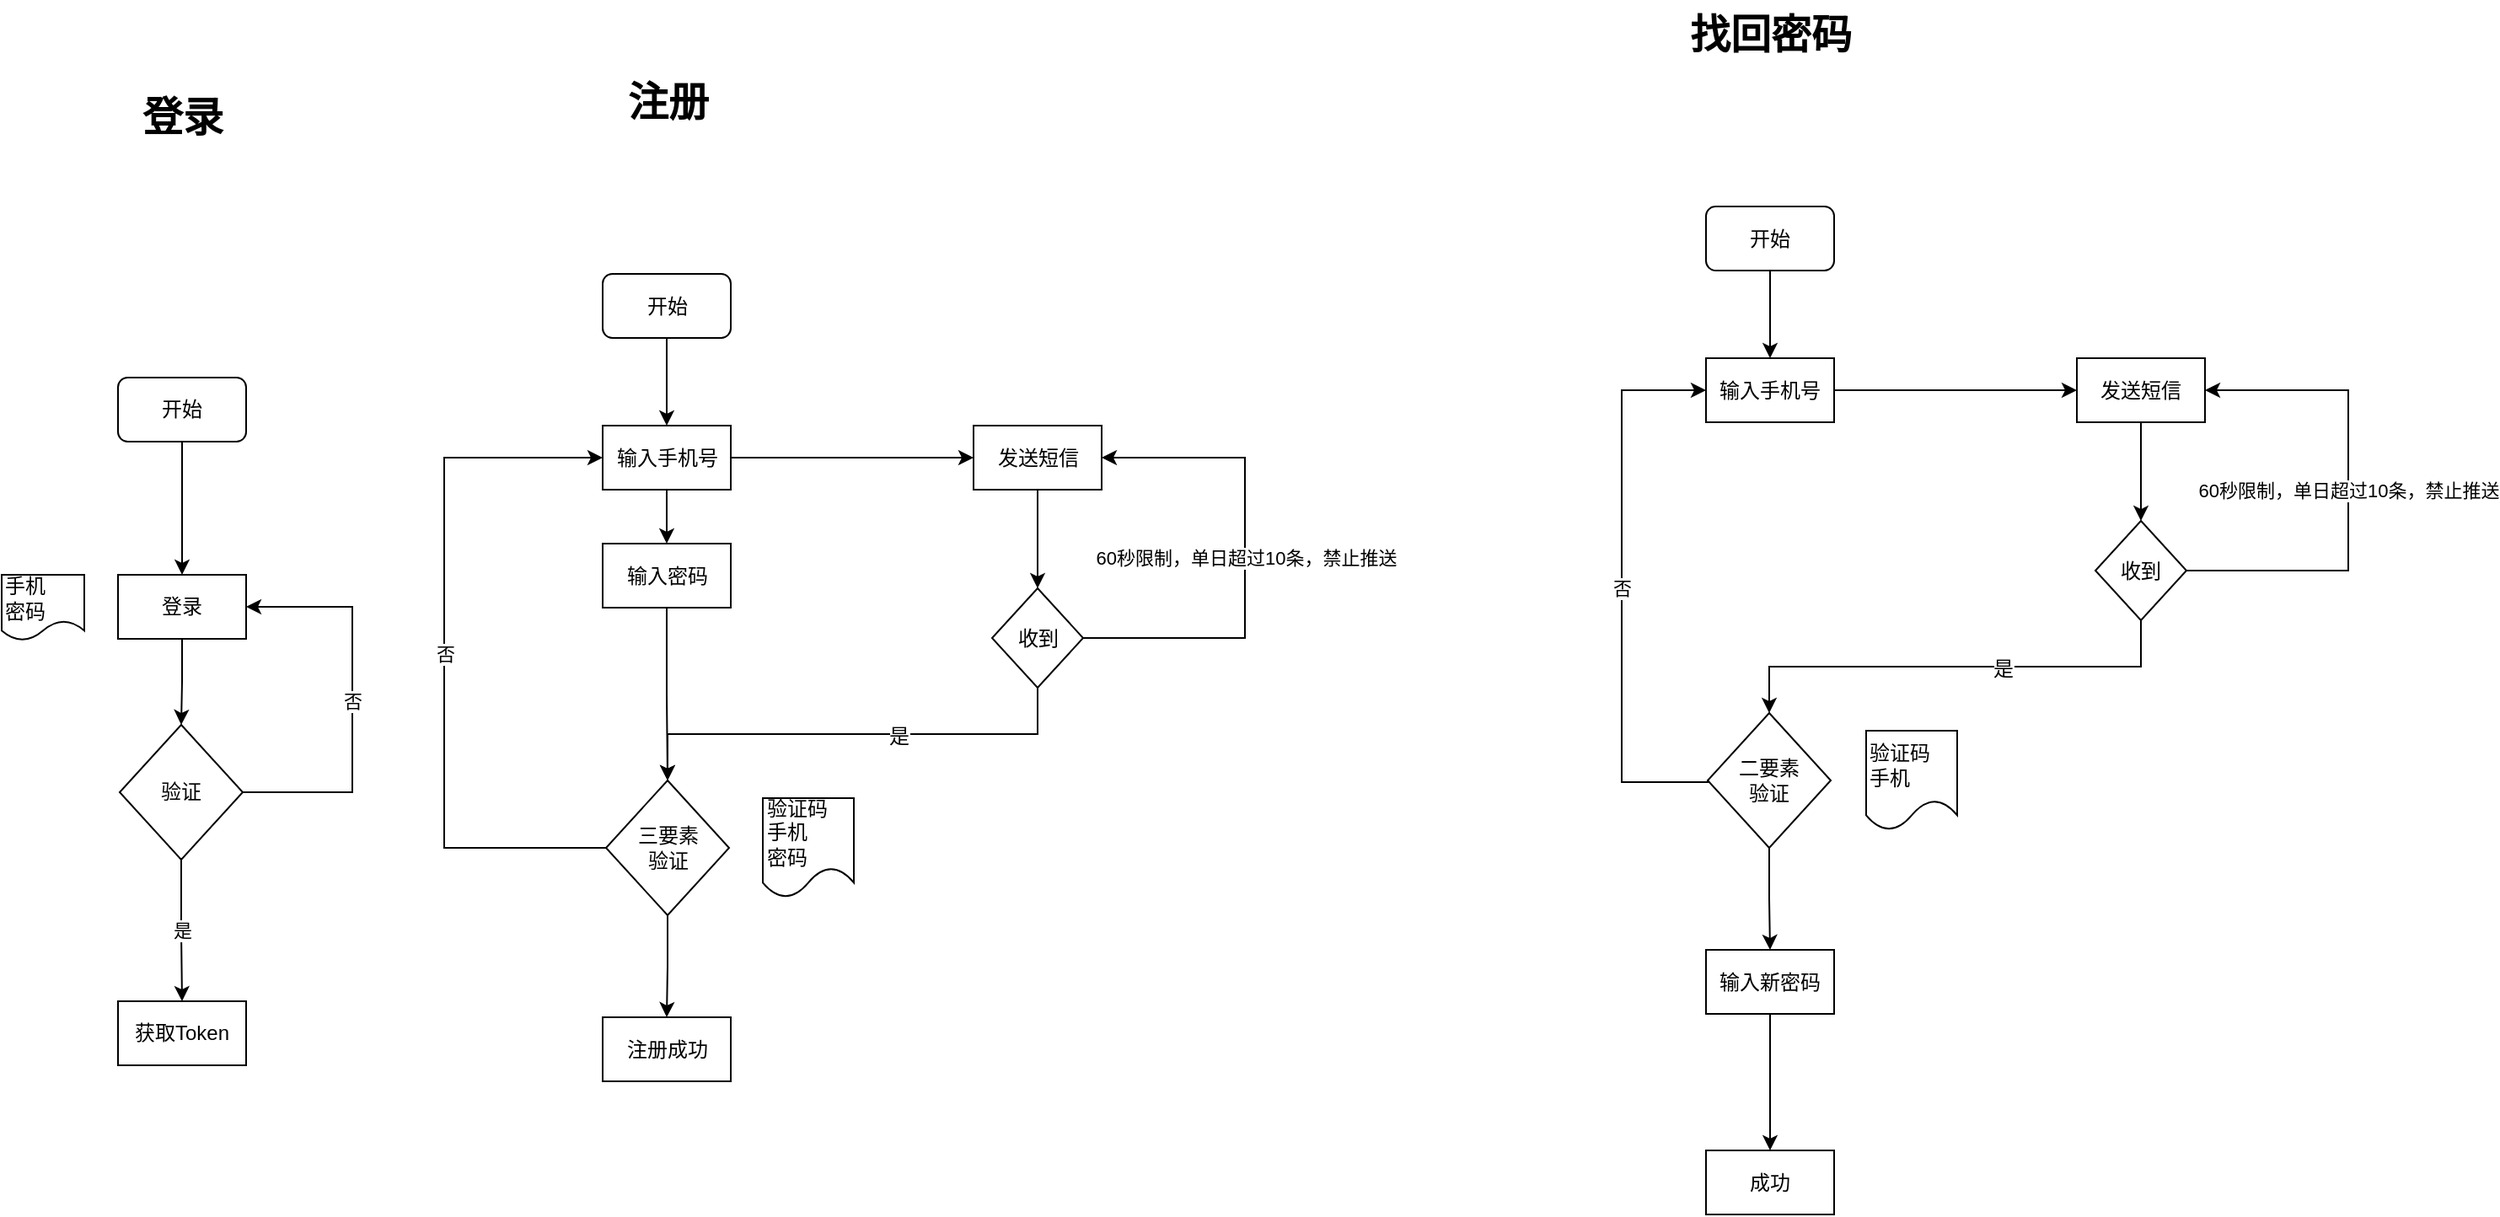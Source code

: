 <mxfile version="10.6.3" type="github"><diagram id="gUZeiDB5O_Fe9tw6GaZX" name="第 1 页"><mxGraphModel dx="1394" dy="1196" grid="0" gridSize="10" guides="1" tooltips="1" connect="1" arrows="1" fold="1" page="0" pageScale="1" pageWidth="827" pageHeight="1169" math="0" shadow="0"><root><mxCell id="0"/><mxCell id="1" parent="0"/><mxCell id="ZDdCqOytWd_tNysO28B2-3" style="edgeStyle=orthogonalEdgeStyle;rounded=0;orthogonalLoop=1;jettySize=auto;html=1;exitX=0.5;exitY=1;exitDx=0;exitDy=0;entryX=0.5;entryY=0;entryDx=0;entryDy=0;" parent="1" source="ZDdCqOytWd_tNysO28B2-1" target="ZDdCqOytWd_tNysO28B2-2" edge="1"><mxGeometry relative="1" as="geometry"/></mxCell><mxCell id="ZDdCqOytWd_tNysO28B2-1" value="开始" style="rounded=1;whiteSpace=wrap;html=1;" parent="1" vertex="1"><mxGeometry x="211" y="-1" width="76" height="38" as="geometry"/></mxCell><mxCell id="ZDdCqOytWd_tNysO28B2-7" style="edgeStyle=orthogonalEdgeStyle;rounded=0;orthogonalLoop=1;jettySize=auto;html=1;exitX=0.5;exitY=1;exitDx=0;exitDy=0;" parent="1" source="ZDdCqOytWd_tNysO28B2-2" target="ZDdCqOytWd_tNysO28B2-6" edge="1"><mxGeometry relative="1" as="geometry"/></mxCell><mxCell id="ZDdCqOytWd_tNysO28B2-2" value="登录" style="rounded=0;whiteSpace=wrap;html=1;" parent="1" vertex="1"><mxGeometry x="211" y="116" width="76" height="38" as="geometry"/></mxCell><mxCell id="ZDdCqOytWd_tNysO28B2-8" value="否" style="edgeStyle=orthogonalEdgeStyle;rounded=0;orthogonalLoop=1;jettySize=auto;html=1;exitX=1;exitY=0.5;exitDx=0;exitDy=0;entryX=1;entryY=0.5;entryDx=0;entryDy=0;" parent="1" source="ZDdCqOytWd_tNysO28B2-6" target="ZDdCqOytWd_tNysO28B2-2" edge="1"><mxGeometry relative="1" as="geometry"><Array as="points"><mxPoint x="350" y="245"/><mxPoint x="350" y="135"/></Array></mxGeometry></mxCell><mxCell id="ZDdCqOytWd_tNysO28B2-10" value="是" style="edgeStyle=orthogonalEdgeStyle;rounded=0;orthogonalLoop=1;jettySize=auto;html=1;exitX=0.5;exitY=1;exitDx=0;exitDy=0;" parent="1" source="ZDdCqOytWd_tNysO28B2-6" target="ZDdCqOytWd_tNysO28B2-9" edge="1"><mxGeometry relative="1" as="geometry"/></mxCell><mxCell id="ZDdCqOytWd_tNysO28B2-6" value="验证" style="rhombus;whiteSpace=wrap;html=1;" parent="1" vertex="1"><mxGeometry x="212" y="205" width="73" height="80" as="geometry"/></mxCell><mxCell id="ZDdCqOytWd_tNysO28B2-9" value="获取Token" style="rounded=0;whiteSpace=wrap;html=1;" parent="1" vertex="1"><mxGeometry x="211" y="369" width="76" height="38" as="geometry"/></mxCell><mxCell id="ZDdCqOytWd_tNysO28B2-22" style="edgeStyle=orthogonalEdgeStyle;rounded=0;orthogonalLoop=1;jettySize=auto;html=1;exitX=0.5;exitY=1;exitDx=0;exitDy=0;" parent="1" source="ZDdCqOytWd_tNysO28B2-12" target="ZDdCqOytWd_tNysO28B2-21" edge="1"><mxGeometry relative="1" as="geometry"/></mxCell><mxCell id="ZDdCqOytWd_tNysO28B2-12" value="开始" style="rounded=1;whiteSpace=wrap;html=1;" parent="1" vertex="1"><mxGeometry x="498.5" y="-62.5" width="76" height="38" as="geometry"/></mxCell><mxCell id="ZDdCqOytWd_tNysO28B2-19" value="手机&lt;br&gt;密码&lt;br&gt;" style="shape=document;whiteSpace=wrap;html=1;boundedLbl=1;align=left;" parent="1" vertex="1"><mxGeometry x="142" y="116" width="49" height="39" as="geometry"/></mxCell><mxCell id="ZDdCqOytWd_tNysO28B2-20" value="验证码&lt;br&gt;手机&lt;br&gt;密码&lt;br&gt;" style="shape=document;whiteSpace=wrap;html=1;boundedLbl=1;align=left;" parent="1" vertex="1"><mxGeometry x="593.5" y="248.5" width="54" height="59" as="geometry"/></mxCell><mxCell id="ZDdCqOytWd_tNysO28B2-25" style="edgeStyle=orthogonalEdgeStyle;rounded=0;orthogonalLoop=1;jettySize=auto;html=1;exitX=1;exitY=0.5;exitDx=0;exitDy=0;" parent="1" source="ZDdCqOytWd_tNysO28B2-21" target="ZDdCqOytWd_tNysO28B2-24" edge="1"><mxGeometry relative="1" as="geometry"/></mxCell><mxCell id="ZDdCqOytWd_tNysO28B2-37" style="edgeStyle=orthogonalEdgeStyle;rounded=0;orthogonalLoop=1;jettySize=auto;html=1;exitX=0.5;exitY=1;exitDx=0;exitDy=0;" parent="1" source="ZDdCqOytWd_tNysO28B2-21" target="ZDdCqOytWd_tNysO28B2-36" edge="1"><mxGeometry relative="1" as="geometry"/></mxCell><mxCell id="ZDdCqOytWd_tNysO28B2-21" value="输入手机号" style="rounded=0;whiteSpace=wrap;html=1;" parent="1" vertex="1"><mxGeometry x="498.5" y="27.5" width="76" height="38" as="geometry"/></mxCell><mxCell id="ZDdCqOytWd_tNysO28B2-27" style="edgeStyle=orthogonalEdgeStyle;rounded=0;orthogonalLoop=1;jettySize=auto;html=1;exitX=0.5;exitY=1;exitDx=0;exitDy=0;" parent="1" source="ZDdCqOytWd_tNysO28B2-24" target="ZDdCqOytWd_tNysO28B2-26" edge="1"><mxGeometry relative="1" as="geometry"/></mxCell><mxCell id="ZDdCqOytWd_tNysO28B2-24" value="发送短信" style="rounded=0;whiteSpace=wrap;html=1;" parent="1" vertex="1"><mxGeometry x="718.5" y="27.5" width="76" height="38" as="geometry"/></mxCell><mxCell id="ZDdCqOytWd_tNysO28B2-28" value="60秒限制，单日超过10条，禁止推送" style="edgeStyle=orthogonalEdgeStyle;rounded=0;orthogonalLoop=1;jettySize=auto;html=1;exitX=1;exitY=0.5;exitDx=0;exitDy=0;entryX=1;entryY=0.5;entryDx=0;entryDy=0;" parent="1" source="ZDdCqOytWd_tNysO28B2-26" target="ZDdCqOytWd_tNysO28B2-24" edge="1"><mxGeometry relative="1" as="geometry"><Array as="points"><mxPoint x="879.5" y="153.5"/><mxPoint x="879.5" y="46.5"/></Array></mxGeometry></mxCell><mxCell id="ZDdCqOytWd_tNysO28B2-33" style="edgeStyle=orthogonalEdgeStyle;rounded=0;orthogonalLoop=1;jettySize=auto;html=1;exitX=0.5;exitY=1;exitDx=0;exitDy=0;entryX=0.5;entryY=0;entryDx=0;entryDy=0;" parent="1" source="ZDdCqOytWd_tNysO28B2-26" target="ZDdCqOytWd_tNysO28B2-30" edge="1"><mxGeometry relative="1" as="geometry"/></mxCell><mxCell id="ZDdCqOytWd_tNysO28B2-34" value="是" style="text;html=1;resizable=0;points=[];align=center;verticalAlign=middle;labelBackgroundColor=#ffffff;" parent="ZDdCqOytWd_tNysO28B2-33" vertex="1" connectable="0"><mxGeometry x="-0.2" y="1" relative="1" as="geometry"><mxPoint as="offset"/></mxGeometry></mxCell><mxCell id="ZDdCqOytWd_tNysO28B2-26" value="收到" style="rhombus;whiteSpace=wrap;html=1;" parent="1" vertex="1"><mxGeometry x="729.5" y="124" width="54" height="59" as="geometry"/></mxCell><mxCell id="ZDdCqOytWd_tNysO28B2-35" value="否" style="edgeStyle=orthogonalEdgeStyle;rounded=0;orthogonalLoop=1;jettySize=auto;html=1;exitX=0;exitY=0.5;exitDx=0;exitDy=0;entryX=0;entryY=0.5;entryDx=0;entryDy=0;" parent="1" source="ZDdCqOytWd_tNysO28B2-30" target="ZDdCqOytWd_tNysO28B2-21" edge="1"><mxGeometry relative="1" as="geometry"><Array as="points"><mxPoint x="404.5" y="278.5"/><mxPoint x="404.5" y="46.5"/></Array></mxGeometry></mxCell><mxCell id="ZDdCqOytWd_tNysO28B2-40" style="edgeStyle=orthogonalEdgeStyle;rounded=0;orthogonalLoop=1;jettySize=auto;html=1;exitX=0.5;exitY=1;exitDx=0;exitDy=0;" parent="1" source="ZDdCqOytWd_tNysO28B2-30" target="ZDdCqOytWd_tNysO28B2-39" edge="1"><mxGeometry relative="1" as="geometry"/></mxCell><mxCell id="ZDdCqOytWd_tNysO28B2-30" value="三要素&lt;br&gt;验证" style="rhombus;whiteSpace=wrap;html=1;" parent="1" vertex="1"><mxGeometry x="500.5" y="238" width="73" height="80" as="geometry"/></mxCell><mxCell id="ZDdCqOytWd_tNysO28B2-38" style="edgeStyle=orthogonalEdgeStyle;rounded=0;orthogonalLoop=1;jettySize=auto;html=1;exitX=0.5;exitY=1;exitDx=0;exitDy=0;" parent="1" source="ZDdCqOytWd_tNysO28B2-36" target="ZDdCqOytWd_tNysO28B2-30" edge="1"><mxGeometry relative="1" as="geometry"/></mxCell><mxCell id="ZDdCqOytWd_tNysO28B2-36" value="输入密码" style="rounded=0;whiteSpace=wrap;html=1;" parent="1" vertex="1"><mxGeometry x="498.5" y="97.5" width="76" height="38" as="geometry"/></mxCell><mxCell id="ZDdCqOytWd_tNysO28B2-39" value="注册成功" style="rounded=0;whiteSpace=wrap;html=1;" parent="1" vertex="1"><mxGeometry x="498.5" y="378.5" width="76" height="38" as="geometry"/></mxCell><mxCell id="ZDdCqOytWd_tNysO28B2-41" value="登录" style="text;strokeColor=none;fillColor=none;html=1;fontSize=24;fontStyle=1;verticalAlign=middle;align=center;" parent="1" vertex="1"><mxGeometry x="198.5" y="-175" width="100" height="40" as="geometry"/></mxCell><mxCell id="ZDdCqOytWd_tNysO28B2-42" value="注册" style="text;strokeColor=none;fillColor=none;html=1;fontSize=24;fontStyle=1;verticalAlign=middle;align=center;" parent="1" vertex="1"><mxGeometry x="486.5" y="-184.5" width="100" height="40" as="geometry"/></mxCell><mxCell id="ZDdCqOytWd_tNysO28B2-43" style="edgeStyle=orthogonalEdgeStyle;rounded=0;orthogonalLoop=1;jettySize=auto;html=1;exitX=0.5;exitY=1;exitDx=0;exitDy=0;" parent="1" source="ZDdCqOytWd_tNysO28B2-44" target="ZDdCqOytWd_tNysO28B2-48" edge="1"><mxGeometry relative="1" as="geometry"/></mxCell><mxCell id="ZDdCqOytWd_tNysO28B2-44" value="开始" style="rounded=1;whiteSpace=wrap;html=1;" parent="1" vertex="1"><mxGeometry x="1153" y="-102.5" width="76" height="38" as="geometry"/></mxCell><mxCell id="ZDdCqOytWd_tNysO28B2-45" value="验证码&lt;br&gt;手机&lt;br&gt;" style="shape=document;whiteSpace=wrap;html=1;boundedLbl=1;align=left;" parent="1" vertex="1"><mxGeometry x="1248" y="208.5" width="54" height="59" as="geometry"/></mxCell><mxCell id="ZDdCqOytWd_tNysO28B2-46" style="edgeStyle=orthogonalEdgeStyle;rounded=0;orthogonalLoop=1;jettySize=auto;html=1;exitX=1;exitY=0.5;exitDx=0;exitDy=0;" parent="1" source="ZDdCqOytWd_tNysO28B2-48" target="ZDdCqOytWd_tNysO28B2-50" edge="1"><mxGeometry relative="1" as="geometry"/></mxCell><mxCell id="ZDdCqOytWd_tNysO28B2-48" value="输入手机号" style="rounded=0;whiteSpace=wrap;html=1;" parent="1" vertex="1"><mxGeometry x="1153" y="-12.5" width="76" height="38" as="geometry"/></mxCell><mxCell id="ZDdCqOytWd_tNysO28B2-49" style="edgeStyle=orthogonalEdgeStyle;rounded=0;orthogonalLoop=1;jettySize=auto;html=1;exitX=0.5;exitY=1;exitDx=0;exitDy=0;" parent="1" source="ZDdCqOytWd_tNysO28B2-50" target="ZDdCqOytWd_tNysO28B2-54" edge="1"><mxGeometry relative="1" as="geometry"/></mxCell><mxCell id="ZDdCqOytWd_tNysO28B2-50" value="发送短信" style="rounded=0;whiteSpace=wrap;html=1;" parent="1" vertex="1"><mxGeometry x="1373" y="-12.5" width="76" height="38" as="geometry"/></mxCell><mxCell id="ZDdCqOytWd_tNysO28B2-51" value="60秒限制，单日超过10条，禁止推送" style="edgeStyle=orthogonalEdgeStyle;rounded=0;orthogonalLoop=1;jettySize=auto;html=1;exitX=1;exitY=0.5;exitDx=0;exitDy=0;entryX=1;entryY=0.5;entryDx=0;entryDy=0;" parent="1" source="ZDdCqOytWd_tNysO28B2-54" target="ZDdCqOytWd_tNysO28B2-50" edge="1"><mxGeometry relative="1" as="geometry"><Array as="points"><mxPoint x="1534" y="113.5"/><mxPoint x="1534" y="6.5"/></Array></mxGeometry></mxCell><mxCell id="ZDdCqOytWd_tNysO28B2-52" style="edgeStyle=orthogonalEdgeStyle;rounded=0;orthogonalLoop=1;jettySize=auto;html=1;exitX=0.5;exitY=1;exitDx=0;exitDy=0;entryX=0.5;entryY=0;entryDx=0;entryDy=0;" parent="1" source="ZDdCqOytWd_tNysO28B2-54" target="ZDdCqOytWd_tNysO28B2-57" edge="1"><mxGeometry relative="1" as="geometry"/></mxCell><mxCell id="ZDdCqOytWd_tNysO28B2-53" value="是" style="text;html=1;resizable=0;points=[];align=center;verticalAlign=middle;labelBackgroundColor=#ffffff;" parent="ZDdCqOytWd_tNysO28B2-52" vertex="1" connectable="0"><mxGeometry x="-0.2" y="1" relative="1" as="geometry"><mxPoint as="offset"/></mxGeometry></mxCell><mxCell id="ZDdCqOytWd_tNysO28B2-54" value="收到" style="rhombus;whiteSpace=wrap;html=1;" parent="1" vertex="1"><mxGeometry x="1384" y="84" width="54" height="59" as="geometry"/></mxCell><mxCell id="ZDdCqOytWd_tNysO28B2-55" value="否" style="edgeStyle=orthogonalEdgeStyle;rounded=0;orthogonalLoop=1;jettySize=auto;html=1;exitX=0;exitY=0.5;exitDx=0;exitDy=0;entryX=0;entryY=0.5;entryDx=0;entryDy=0;" parent="1" source="ZDdCqOytWd_tNysO28B2-57" target="ZDdCqOytWd_tNysO28B2-48" edge="1"><mxGeometry relative="1" as="geometry"><Array as="points"><mxPoint x="1154" y="239"/><mxPoint x="1103" y="239"/><mxPoint x="1103" y="7"/></Array></mxGeometry></mxCell><mxCell id="ZDdCqOytWd_tNysO28B2-56" style="edgeStyle=orthogonalEdgeStyle;rounded=0;orthogonalLoop=1;jettySize=auto;html=1;exitX=0.5;exitY=1;exitDx=0;exitDy=0;" parent="1" source="ZDdCqOytWd_tNysO28B2-57" target="ZDdCqOytWd_tNysO28B2-60" edge="1"><mxGeometry relative="1" as="geometry"/></mxCell><mxCell id="ZDdCqOytWd_tNysO28B2-57" value="二要素&lt;br&gt;验证" style="rhombus;whiteSpace=wrap;html=1;" parent="1" vertex="1"><mxGeometry x="1154" y="198" width="73" height="80" as="geometry"/></mxCell><mxCell id="ZDdCqOytWd_tNysO28B2-63" style="edgeStyle=orthogonalEdgeStyle;rounded=0;orthogonalLoop=1;jettySize=auto;html=1;exitX=0.5;exitY=1;exitDx=0;exitDy=0;" parent="1" source="ZDdCqOytWd_tNysO28B2-60" target="ZDdCqOytWd_tNysO28B2-62" edge="1"><mxGeometry relative="1" as="geometry"/></mxCell><mxCell id="ZDdCqOytWd_tNysO28B2-60" value="输入新密码" style="rounded=0;whiteSpace=wrap;html=1;" parent="1" vertex="1"><mxGeometry x="1153" y="338.5" width="76" height="38" as="geometry"/></mxCell><mxCell id="ZDdCqOytWd_tNysO28B2-61" value="找回密码" style="text;strokeColor=none;fillColor=none;html=1;fontSize=24;fontStyle=1;verticalAlign=middle;align=center;" parent="1" vertex="1"><mxGeometry x="1141" y="-224.5" width="100" height="40" as="geometry"/></mxCell><mxCell id="ZDdCqOytWd_tNysO28B2-62" value="成功" style="rounded=0;whiteSpace=wrap;html=1;" parent="1" vertex="1"><mxGeometry x="1153" y="457.5" width="76" height="38" as="geometry"/></mxCell></root></mxGraphModel></diagram></mxfile>